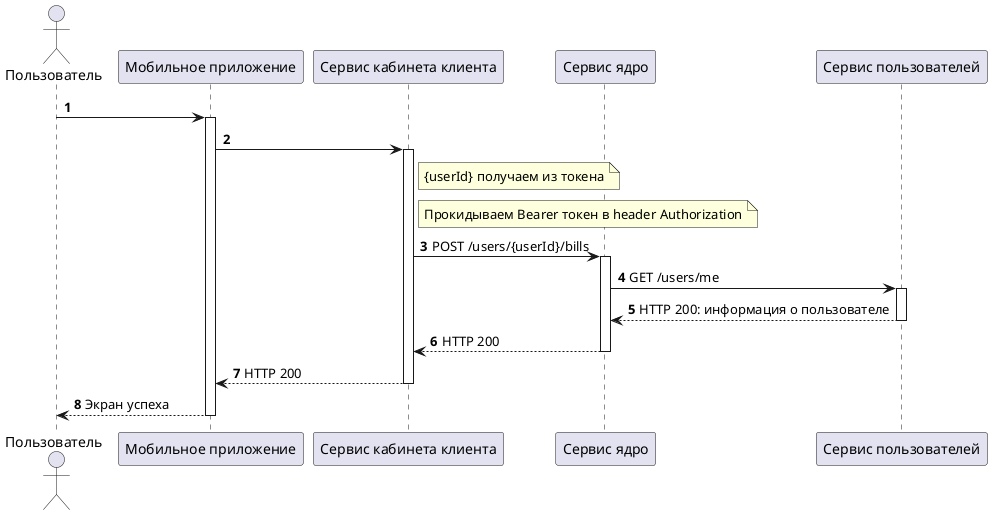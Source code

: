 @startuml
'https://plantuml.com/sequence-diagram

autonumber

actor "Пользователь" as User
participant "Мобильное приложение" as MobileApp
participant "Сервис кабинета клиента" as ClientService
participant "Сервис ядро" as CoreService
participant "Сервис пользователей" as UserService

User -> MobileApp
activate MobileApp

    MobileApp -> ClientService
    activate ClientService

        note right ClientService
        {userId} получаем из токена
        end note

        note right ClientService
        Прокидываем Bearer токен в header Authorization
        end note

        ClientService -> CoreService: POST /users/{userId}/bills
        activate CoreService

            CoreService -> UserService: GET /users/me
            activate UserService
            return HTTP 200: информация о пользователе
        return HTTP 200
    return HTTP 200
return Экран успеха

@enduml